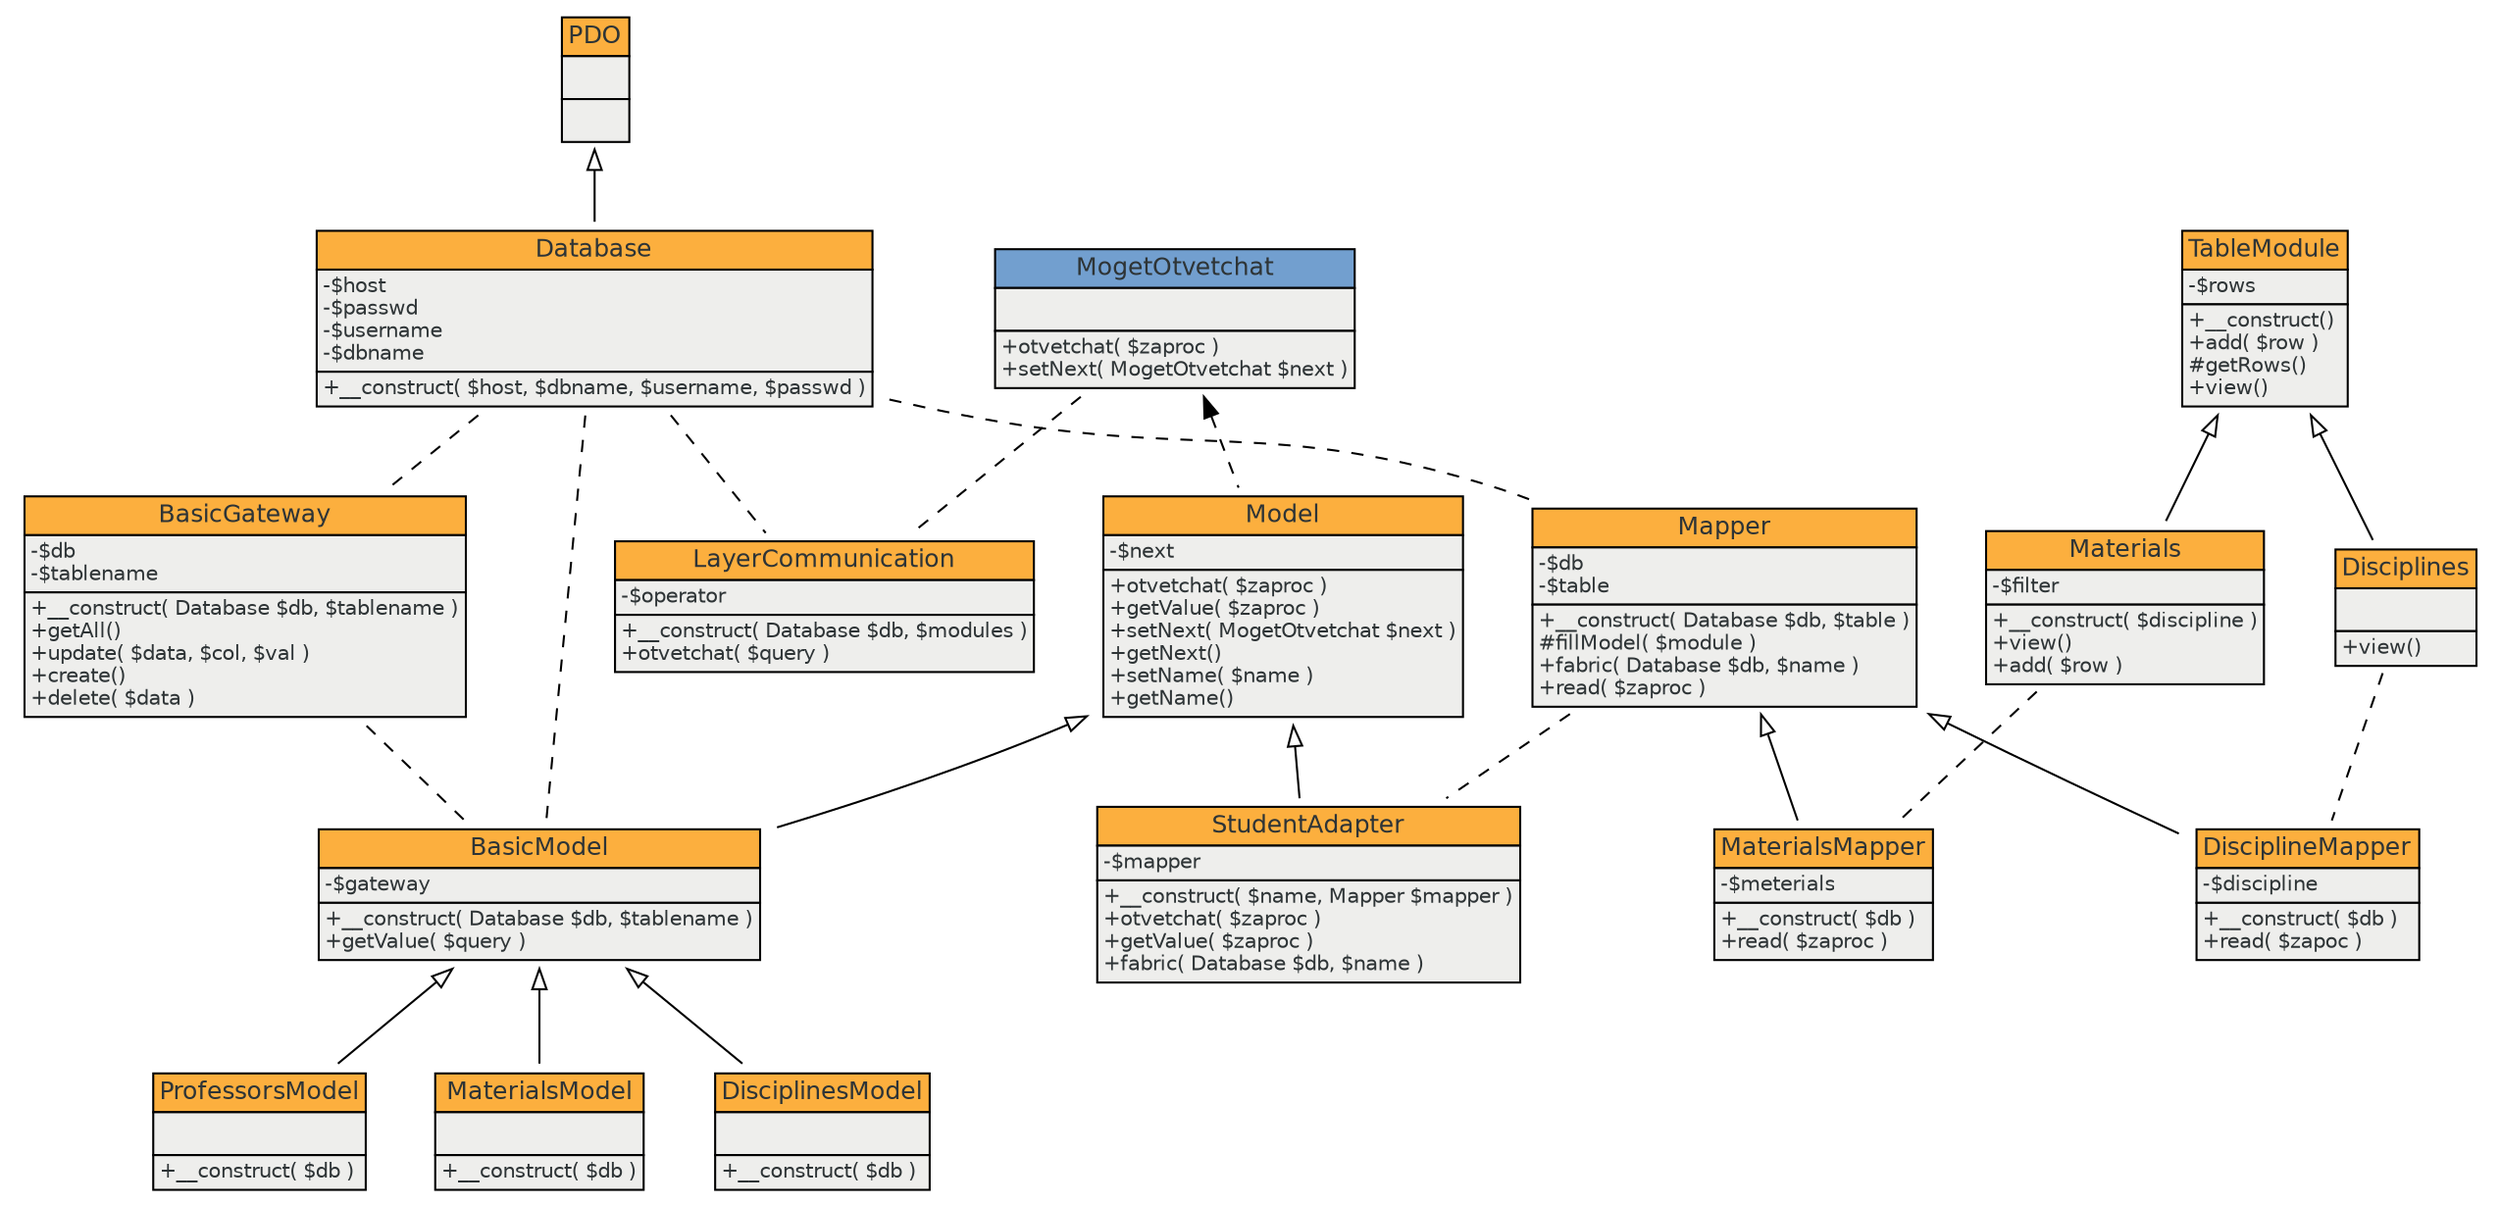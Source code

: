 digraph "bbb1206e600cf3f3aafb915beef3effc7d06f7b9" {
splines = true;
overlap = false;
mindist = 0.6;
"0000000039d664130000000000ab581c" [label=<<TABLE CELLSPACING="0" BORDER="0" ALIGN="LEFT"><TR><TD BORDER="1" ALIGN="CENTER" BGCOLOR="#fcaf3e"><FONT COLOR="#2e3436" FACE="Helvetica" POINT-SIZE="12">Database</FONT></TD></TR><TR><TD BORDER="1" ALIGN="LEFT" BGCOLOR="#eeeeec"><FONT COLOR="#2e3436" FACE="Helvetica" POINT-SIZE="10">-$host</FONT><BR ALIGN="LEFT"/><FONT COLOR="#2e3436" FACE="Helvetica" POINT-SIZE="10">-$passwd</FONT><BR ALIGN="LEFT"/><FONT COLOR="#2e3436" FACE="Helvetica" POINT-SIZE="10">-$username</FONT><BR ALIGN="LEFT"/><FONT COLOR="#2e3436" FACE="Helvetica" POINT-SIZE="10">-$dbname</FONT><BR ALIGN="LEFT"/></TD></TR><TR><TD BORDER="1" ALIGN="LEFT" BGCOLOR="#eeeeec"><FONT COLOR="#2e3436" FACE="Helvetica" POINT-SIZE="10">+__construct( $host, $dbname, $username, $passwd )</FONT><BR ALIGN="LEFT"/></TD></TR></TABLE>> shape=plaintext ]
"0000000039d664670000000000ab581c" -> "0000000039d664130000000000ab581c" [dir=back arrowtail=empty style=solid ]
"0000000039d6643b0000000000ab581c" -> "0000000039d6640a0000000000ab581c" [dir=back arrowtail=none style=dashed ]
"0000000039d664130000000000ab581c" -> "0000000039d6640a0000000000ab581c" [dir=back arrowtail=none style=dashed ]
"0000000039d6640a0000000000ab581c" [label=<<TABLE CELLSPACING="0" BORDER="0" ALIGN="LEFT"><TR><TD BORDER="1" ALIGN="CENTER" BGCOLOR="#fcaf3e"><FONT COLOR="#2e3436" FACE="Helvetica" POINT-SIZE="12">LayerCommunication</FONT></TD></TR><TR><TD BORDER="1" ALIGN="LEFT" BGCOLOR="#eeeeec"><FONT COLOR="#2e3436" FACE="Helvetica" POINT-SIZE="10">-$operator</FONT><BR ALIGN="LEFT"/></TD></TR><TR><TD BORDER="1" ALIGN="LEFT" BGCOLOR="#eeeeec"><FONT COLOR="#2e3436" FACE="Helvetica" POINT-SIZE="10">+__construct( Database $db, $modules )</FONT><BR ALIGN="LEFT"/><FONT COLOR="#2e3436" FACE="Helvetica" POINT-SIZE="10">+otvetchat( $query )</FONT><BR ALIGN="LEFT"/></TD></TR></TABLE>> shape=plaintext ]
"0000000039d6643e0000000000ab581c" [label=<<TABLE CELLSPACING="0" BORDER="0" ALIGN="LEFT"><TR><TD BORDER="1" ALIGN="CENTER" BGCOLOR="#fcaf3e"><FONT COLOR="#2e3436" FACE="Helvetica" POINT-SIZE="12">Model</FONT></TD></TR><TR><TD BORDER="1" ALIGN="LEFT" BGCOLOR="#eeeeec"><FONT COLOR="#2e3436" FACE="Helvetica" POINT-SIZE="10">-$next</FONT><BR ALIGN="LEFT"/></TD></TR><TR><TD BORDER="1" ALIGN="LEFT" BGCOLOR="#eeeeec"><FONT COLOR="#2e3436" FACE="Helvetica" POINT-SIZE="10">+otvetchat( $zaproc )</FONT><BR ALIGN="LEFT"/><FONT COLOR="#2e3436" FACE="Helvetica" POINT-SIZE="10">+getValue( $zaproc )</FONT><BR ALIGN="LEFT"/><FONT COLOR="#2e3436" FACE="Helvetica" POINT-SIZE="10">+setNext( MogetOtvetchat $next )</FONT><BR ALIGN="LEFT"/><FONT COLOR="#2e3436" FACE="Helvetica" POINT-SIZE="10">+getNext()</FONT><BR ALIGN="LEFT"/><FONT COLOR="#2e3436" FACE="Helvetica" POINT-SIZE="10">+setName( $name )</FONT><BR ALIGN="LEFT"/><FONT COLOR="#2e3436" FACE="Helvetica" POINT-SIZE="10">+getName()</FONT><BR ALIGN="LEFT"/></TD></TR></TABLE>> shape=plaintext ]
"0000000039d6643b0000000000ab581c" -> "0000000039d6643e0000000000ab581c" [dir=back arrowtail=normal style=dashed ]
"0000000039d664200000000000ab581c" -> "0000000039d664320000000000ab581c" [dir=back arrowtail=none style=dashed ]
"0000000039d664130000000000ab581c" -> "0000000039d664320000000000ab581c" [dir=back arrowtail=none style=dashed ]
"0000000039d664320000000000ab581c" [label=<<TABLE CELLSPACING="0" BORDER="0" ALIGN="LEFT"><TR><TD BORDER="1" ALIGN="CENTER" BGCOLOR="#fcaf3e"><FONT COLOR="#2e3436" FACE="Helvetica" POINT-SIZE="12">BasicModel</FONT></TD></TR><TR><TD BORDER="1" ALIGN="LEFT" BGCOLOR="#eeeeec"><FONT COLOR="#2e3436" FACE="Helvetica" POINT-SIZE="10">-$gateway</FONT><BR ALIGN="LEFT"/></TD></TR><TR><TD BORDER="1" ALIGN="LEFT" BGCOLOR="#eeeeec"><FONT COLOR="#2e3436" FACE="Helvetica" POINT-SIZE="10">+__construct( Database $db, $tablename )</FONT><BR ALIGN="LEFT"/><FONT COLOR="#2e3436" FACE="Helvetica" POINT-SIZE="10">+getValue( $query )</FONT><BR ALIGN="LEFT"/></TD></TR></TABLE>> shape=plaintext ]
"0000000039d6643e0000000000ab581c" -> "0000000039d664320000000000ab581c" [dir=back arrowtail=empty style=solid ]
"0000000039d664130000000000ab581c" -> "0000000039d664200000000000ab581c" [dir=back arrowtail=none style=dashed ]
"0000000039d664200000000000ab581c" [label=<<TABLE CELLSPACING="0" BORDER="0" ALIGN="LEFT"><TR><TD BORDER="1" ALIGN="CENTER" BGCOLOR="#fcaf3e"><FONT COLOR="#2e3436" FACE="Helvetica" POINT-SIZE="12">BasicGateway</FONT></TD></TR><TR><TD BORDER="1" ALIGN="LEFT" BGCOLOR="#eeeeec"><FONT COLOR="#2e3436" FACE="Helvetica" POINT-SIZE="10">-$db</FONT><BR ALIGN="LEFT"/><FONT COLOR="#2e3436" FACE="Helvetica" POINT-SIZE="10">-$tablename</FONT><BR ALIGN="LEFT"/></TD></TR><TR><TD BORDER="1" ALIGN="LEFT" BGCOLOR="#eeeeec"><FONT COLOR="#2e3436" FACE="Helvetica" POINT-SIZE="10">+__construct( Database $db, $tablename )</FONT><BR ALIGN="LEFT"/><FONT COLOR="#2e3436" FACE="Helvetica" POINT-SIZE="10">+getAll()</FONT><BR ALIGN="LEFT"/><FONT COLOR="#2e3436" FACE="Helvetica" POINT-SIZE="10">+update( $data, $col, $val )</FONT><BR ALIGN="LEFT"/><FONT COLOR="#2e3436" FACE="Helvetica" POINT-SIZE="10">+create()</FONT><BR ALIGN="LEFT"/><FONT COLOR="#2e3436" FACE="Helvetica" POINT-SIZE="10">+delete( $data )</FONT><BR ALIGN="LEFT"/></TD></TR></TABLE>> shape=plaintext ]
"0000000039d6645f0000000000ab581c" [label=<<TABLE CELLSPACING="0" BORDER="0" ALIGN="LEFT"><TR><TD BORDER="1" ALIGN="CENTER" BGCOLOR="#fcaf3e"><FONT COLOR="#2e3436" FACE="Helvetica" POINT-SIZE="12">TableModule</FONT></TD></TR><TR><TD BORDER="1" ALIGN="LEFT" BGCOLOR="#eeeeec"><FONT COLOR="#2e3436" FACE="Helvetica" POINT-SIZE="10">-$rows</FONT><BR ALIGN="LEFT"/></TD></TR><TR><TD BORDER="1" ALIGN="LEFT" BGCOLOR="#eeeeec"><FONT COLOR="#2e3436" FACE="Helvetica" POINT-SIZE="10">+__construct()</FONT><BR ALIGN="LEFT"/><FONT COLOR="#2e3436" FACE="Helvetica" POINT-SIZE="10">+add( $row )</FONT><BR ALIGN="LEFT"/><FONT COLOR="#2e3436" FACE="Helvetica" POINT-SIZE="10">#getRows()</FONT><BR ALIGN="LEFT"/><FONT COLOR="#2e3436" FACE="Helvetica" POINT-SIZE="10">+view()</FONT><BR ALIGN="LEFT"/></TD></TR></TABLE>> shape=plaintext ]
"0000000039d664590000000000ab581c" [label=<<TABLE CELLSPACING="0" BORDER="0" ALIGN="LEFT"><TR><TD BORDER="1" ALIGN="CENTER" BGCOLOR="#fcaf3e"><FONT COLOR="#2e3436" FACE="Helvetica" POINT-SIZE="12">Disciplines</FONT></TD></TR><TR><TD BORDER="1" ALIGN="LEFT" BGCOLOR="#eeeeec"> </TD></TR><TR><TD BORDER="1" ALIGN="LEFT" BGCOLOR="#eeeeec"><FONT COLOR="#2e3436" FACE="Helvetica" POINT-SIZE="10">+view()</FONT><BR ALIGN="LEFT"/></TD></TR></TABLE>> shape=plaintext ]
"0000000039d6645f0000000000ab581c" -> "0000000039d664590000000000ab581c" [dir=back arrowtail=empty style=solid ]
"0000000039d664500000000000ab581c" [label=<<TABLE CELLSPACING="0" BORDER="0" ALIGN="LEFT"><TR><TD BORDER="1" ALIGN="CENTER" BGCOLOR="#fcaf3e"><FONT COLOR="#2e3436" FACE="Helvetica" POINT-SIZE="12">Materials</FONT></TD></TR><TR><TD BORDER="1" ALIGN="LEFT" BGCOLOR="#eeeeec"><FONT COLOR="#2e3436" FACE="Helvetica" POINT-SIZE="10">-$filter</FONT><BR ALIGN="LEFT"/></TD></TR><TR><TD BORDER="1" ALIGN="LEFT" BGCOLOR="#eeeeec"><FONT COLOR="#2e3436" FACE="Helvetica" POINT-SIZE="10">+__construct( $discipline )</FONT><BR ALIGN="LEFT"/><FONT COLOR="#2e3436" FACE="Helvetica" POINT-SIZE="10">+view()</FONT><BR ALIGN="LEFT"/><FONT COLOR="#2e3436" FACE="Helvetica" POINT-SIZE="10">+add( $row )</FONT><BR ALIGN="LEFT"/></TD></TR></TABLE>> shape=plaintext ]
"0000000039d6645f0000000000ab581c" -> "0000000039d664500000000000ab581c" [dir=back arrowtail=empty style=solid ]
"0000000039d664130000000000ab581c" -> "0000000039d664450000000000ab581c" [dir=back arrowtail=none style=dashed ]
"0000000039d664450000000000ab581c" [label=<<TABLE CELLSPACING="0" BORDER="0" ALIGN="LEFT"><TR><TD BORDER="1" ALIGN="CENTER" BGCOLOR="#fcaf3e"><FONT COLOR="#2e3436" FACE="Helvetica" POINT-SIZE="12">Mapper</FONT></TD></TR><TR><TD BORDER="1" ALIGN="LEFT" BGCOLOR="#eeeeec"><FONT COLOR="#2e3436" FACE="Helvetica" POINT-SIZE="10">-$db</FONT><BR ALIGN="LEFT"/><FONT COLOR="#2e3436" FACE="Helvetica" POINT-SIZE="10">-$table</FONT><BR ALIGN="LEFT"/></TD></TR><TR><TD BORDER="1" ALIGN="LEFT" BGCOLOR="#eeeeec"><FONT COLOR="#2e3436" FACE="Helvetica" POINT-SIZE="10">+__construct( Database $db, $table )</FONT><BR ALIGN="LEFT"/><FONT COLOR="#2e3436" FACE="Helvetica" POINT-SIZE="10">#fillModel( $module )</FONT><BR ALIGN="LEFT"/><FONT COLOR="#2e3436" FACE="Helvetica" POINT-SIZE="10">+fabric( Database $db, $name )</FONT><BR ALIGN="LEFT"/><FONT COLOR="#2e3436" FACE="Helvetica" POINT-SIZE="10">+read( $zaproc )</FONT><BR ALIGN="LEFT"/></TD></TR></TABLE>> shape=plaintext ]
"0000000039d664590000000000ab581c" -> "0000000039d664430000000000ab581c" [dir=back arrowtail=none style=dashed ]
"0000000039d664430000000000ab581c" [label=<<TABLE CELLSPACING="0" BORDER="0" ALIGN="LEFT"><TR><TD BORDER="1" ALIGN="CENTER" BGCOLOR="#fcaf3e"><FONT COLOR="#2e3436" FACE="Helvetica" POINT-SIZE="12">DisciplineMapper</FONT></TD></TR><TR><TD BORDER="1" ALIGN="LEFT" BGCOLOR="#eeeeec"><FONT COLOR="#2e3436" FACE="Helvetica" POINT-SIZE="10">-$discipline</FONT><BR ALIGN="LEFT"/></TD></TR><TR><TD BORDER="1" ALIGN="LEFT" BGCOLOR="#eeeeec"><FONT COLOR="#2e3436" FACE="Helvetica" POINT-SIZE="10">+__construct( $db )</FONT><BR ALIGN="LEFT"/><FONT COLOR="#2e3436" FACE="Helvetica" POINT-SIZE="10">+read( $zapoc )</FONT><BR ALIGN="LEFT"/></TD></TR></TABLE>> shape=plaintext ]
"0000000039d664450000000000ab581c" -> "0000000039d664430000000000ab581c" [dir=back arrowtail=empty style=solid ]
"0000000039d664500000000000ab581c" -> "0000000039d664790000000000ab581c" [dir=back arrowtail=none style=dashed ]
"0000000039d664790000000000ab581c" [label=<<TABLE CELLSPACING="0" BORDER="0" ALIGN="LEFT"><TR><TD BORDER="1" ALIGN="CENTER" BGCOLOR="#fcaf3e"><FONT COLOR="#2e3436" FACE="Helvetica" POINT-SIZE="12">MaterialsMapper</FONT></TD></TR><TR><TD BORDER="1" ALIGN="LEFT" BGCOLOR="#eeeeec"><FONT COLOR="#2e3436" FACE="Helvetica" POINT-SIZE="10">-$meterials</FONT><BR ALIGN="LEFT"/></TD></TR><TR><TD BORDER="1" ALIGN="LEFT" BGCOLOR="#eeeeec"><FONT COLOR="#2e3436" FACE="Helvetica" POINT-SIZE="10">+__construct( $db )</FONT><BR ALIGN="LEFT"/><FONT COLOR="#2e3436" FACE="Helvetica" POINT-SIZE="10">+read( $zaproc )</FONT><BR ALIGN="LEFT"/></TD></TR></TABLE>> shape=plaintext ]
"0000000039d664450000000000ab581c" -> "0000000039d664790000000000ab581c" [dir=back arrowtail=empty style=solid ]
"0000000039d664450000000000ab581c" -> "0000000039d6646d0000000000ab581c" [dir=back arrowtail=none style=dashed ]
"0000000039d6646d0000000000ab581c" [label=<<TABLE CELLSPACING="0" BORDER="0" ALIGN="LEFT"><TR><TD BORDER="1" ALIGN="CENTER" BGCOLOR="#fcaf3e"><FONT COLOR="#2e3436" FACE="Helvetica" POINT-SIZE="12">StudentAdapter</FONT></TD></TR><TR><TD BORDER="1" ALIGN="LEFT" BGCOLOR="#eeeeec"><FONT COLOR="#2e3436" FACE="Helvetica" POINT-SIZE="10">-$mapper</FONT><BR ALIGN="LEFT"/></TD></TR><TR><TD BORDER="1" ALIGN="LEFT" BGCOLOR="#eeeeec"><FONT COLOR="#2e3436" FACE="Helvetica" POINT-SIZE="10">+__construct( $name, Mapper $mapper )</FONT><BR ALIGN="LEFT"/><FONT COLOR="#2e3436" FACE="Helvetica" POINT-SIZE="10">+otvetchat( $zaproc )</FONT><BR ALIGN="LEFT"/><FONT COLOR="#2e3436" FACE="Helvetica" POINT-SIZE="10">+getValue( $zaproc )</FONT><BR ALIGN="LEFT"/><FONT COLOR="#2e3436" FACE="Helvetica" POINT-SIZE="10">+fabric( Database $db, $name )</FONT><BR ALIGN="LEFT"/></TD></TR></TABLE>> shape=plaintext ]
"0000000039d6643e0000000000ab581c" -> "0000000039d6646d0000000000ab581c" [dir=back arrowtail=empty style=solid ]
"0000000039d664680000000000ab581c" [label=<<TABLE CELLSPACING="0" BORDER="0" ALIGN="LEFT"><TR><TD BORDER="1" ALIGN="CENTER" BGCOLOR="#fcaf3e"><FONT COLOR="#2e3436" FACE="Helvetica" POINT-SIZE="12">ProfessorsModel</FONT></TD></TR><TR><TD BORDER="1" ALIGN="LEFT" BGCOLOR="#eeeeec"> </TD></TR><TR><TD BORDER="1" ALIGN="LEFT" BGCOLOR="#eeeeec"><FONT COLOR="#2e3436" FACE="Helvetica" POINT-SIZE="10">+__construct( $db )</FONT><BR ALIGN="LEFT"/></TD></TR></TABLE>> shape=plaintext ]
"0000000039d664320000000000ab581c" -> "0000000039d664680000000000ab581c" [dir=back arrowtail=empty style=solid ]
"0000000039d6646b0000000000ab581c" [label=<<TABLE CELLSPACING="0" BORDER="0" ALIGN="LEFT"><TR><TD BORDER="1" ALIGN="CENTER" BGCOLOR="#fcaf3e"><FONT COLOR="#2e3436" FACE="Helvetica" POINT-SIZE="12">MaterialsModel</FONT></TD></TR><TR><TD BORDER="1" ALIGN="LEFT" BGCOLOR="#eeeeec"> </TD></TR><TR><TD BORDER="1" ALIGN="LEFT" BGCOLOR="#eeeeec"><FONT COLOR="#2e3436" FACE="Helvetica" POINT-SIZE="10">+__construct( $db )</FONT><BR ALIGN="LEFT"/></TD></TR></TABLE>> shape=plaintext ]
"0000000039d664320000000000ab581c" -> "0000000039d6646b0000000000ab581c" [dir=back arrowtail=empty style=solid ]
"0000000039d664660000000000ab581c" [label=<<TABLE CELLSPACING="0" BORDER="0" ALIGN="LEFT"><TR><TD BORDER="1" ALIGN="CENTER" BGCOLOR="#fcaf3e"><FONT COLOR="#2e3436" FACE="Helvetica" POINT-SIZE="12">DisciplinesModel</FONT></TD></TR><TR><TD BORDER="1" ALIGN="LEFT" BGCOLOR="#eeeeec"> </TD></TR><TR><TD BORDER="1" ALIGN="LEFT" BGCOLOR="#eeeeec"><FONT COLOR="#2e3436" FACE="Helvetica" POINT-SIZE="10">+__construct( $db )</FONT><BR ALIGN="LEFT"/></TD></TR></TABLE>> shape=plaintext ]
"0000000039d664320000000000ab581c" -> "0000000039d664660000000000ab581c" [dir=back arrowtail=empty style=solid ]
"0000000039d664670000000000ab581c" [label=<<TABLE CELLSPACING="0" BORDER="0" ALIGN="LEFT"><TR><TD BORDER="1" ALIGN="CENTER" BGCOLOR="#fcaf3e"><FONT COLOR="#2e3436" FACE="Helvetica" POINT-SIZE="12">PDO</FONT></TD></TR><TR><TD BORDER="1" ALIGN="LEFT" BGCOLOR="#eeeeec"> </TD></TR><TR><TD BORDER="1" ALIGN="LEFT" BGCOLOR="#eeeeec"> </TD></TR></TABLE>> shape=plaintext ]
"0000000039d6643b0000000000ab581c" [label=<<TABLE CELLSPACING="0" BORDER="0" ALIGN="LEFT"><TR><TD BORDER="1" ALIGN="CENTER" BGCOLOR="#729fcf"><FONT COLOR="#2e3436" FACE="Helvetica" POINT-SIZE="12">MogetOtvetchat</FONT></TD></TR><TR><TD BORDER="1" ALIGN="LEFT" BGCOLOR="#eeeeec"> </TD></TR><TR><TD BORDER="1" ALIGN="LEFT" BGCOLOR="#eeeeec"><FONT COLOR="#2e3436" FACE="Helvetica" POINT-SIZE="10">+otvetchat( $zaproc )</FONT><BR ALIGN="LEFT"/><FONT COLOR="#2e3436" FACE="Helvetica" POINT-SIZE="10">+setNext( MogetOtvetchat $next )</FONT><BR ALIGN="LEFT"/></TD></TR></TABLE>> shape=plaintext ]
}